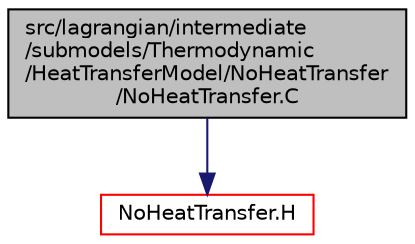 digraph "src/lagrangian/intermediate/submodels/Thermodynamic/HeatTransferModel/NoHeatTransfer/NoHeatTransfer.C"
{
  bgcolor="transparent";
  edge [fontname="Helvetica",fontsize="10",labelfontname="Helvetica",labelfontsize="10"];
  node [fontname="Helvetica",fontsize="10",shape=record];
  Node1 [label="src/lagrangian/intermediate\l/submodels/Thermodynamic\l/HeatTransferModel/NoHeatTransfer\l/NoHeatTransfer.C",height=0.2,width=0.4,color="black", fillcolor="grey75", style="filled", fontcolor="black"];
  Node1 -> Node2 [color="midnightblue",fontsize="10",style="solid",fontname="Helvetica"];
  Node2 [label="NoHeatTransfer.H",height=0.2,width=0.4,color="red",URL="$a07010.html"];
}
